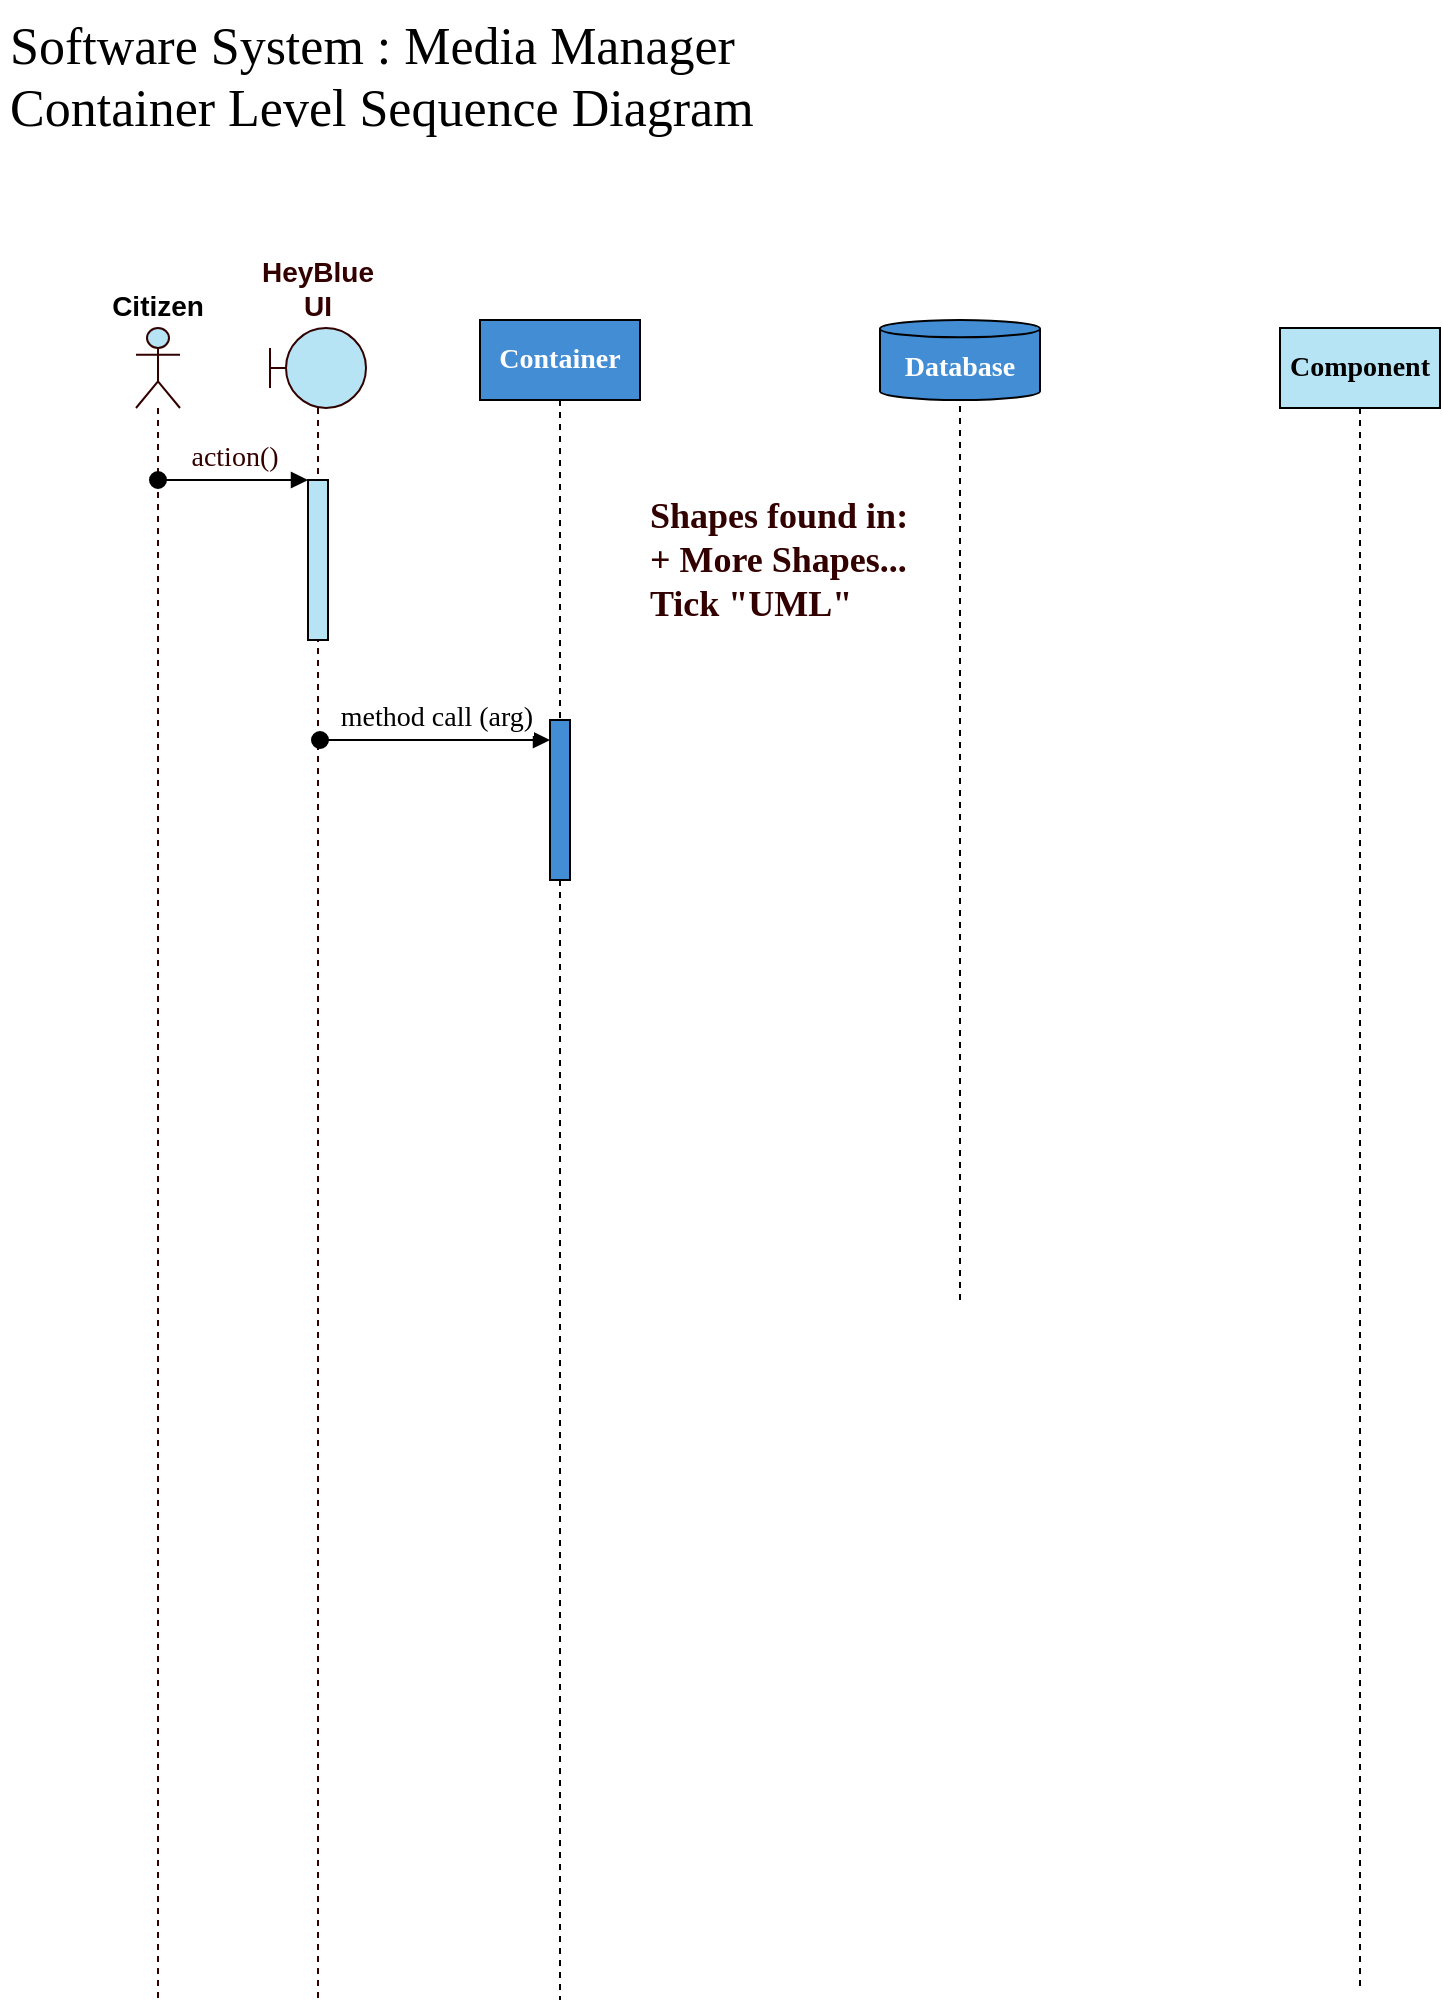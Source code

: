 <mxfile version="20.3.0" type="device" pages="2"><diagram id="dyyTJG3tjyzLi3ZUIQ_5" name="Sequence Diagram"><mxGraphModel dx="1400" dy="980" grid="1" gridSize="10" guides="1" tooltips="1" connect="1" arrows="1" fold="1" page="1" pageScale="1" pageWidth="827" pageHeight="1169" math="0" shadow="0"><root><mxCell id="0"/><mxCell id="1" parent="0"/><mxCell id="JyTqOSjy5YzT7c6qERYD-3" value="Software System : Media Manager&#10;Container Level Sequence Diagram" style="text;align=left;fontStyle=0;verticalAlign=top;spacingLeft=3;spacingRight=3;strokeColor=none;rotatable=0;points=[[0,0.5],[1,0.5]];portConstraint=eastwest;fontFamily=calibri;fontSize=26;" parent="1" vertex="1"><mxGeometry width="560" height="80" as="geometry"/></mxCell><mxCell id="JyTqOSjy5YzT7c6qERYD-25" value="Citizen" style="shape=umlLifeline;participant=umlActor;perimeter=lifelinePerimeter;whiteSpace=wrap;html=1;container=1;collapsible=0;recursiveResize=0;verticalAlign=bottom;spacingTop=36;outlineConnect=0;shadow=0;sketch=0;fontFamily=Helvetica;fontSize=14;fillColor=#B7E4F4;strokeColor=#330000;labelPosition=center;verticalLabelPosition=top;align=center;fontStyle=1" parent="1" vertex="1"><mxGeometry x="68" y="164" width="22" height="836" as="geometry"/></mxCell><mxCell id="JyTqOSjy5YzT7c6qERYD-26" value="&lt;b&gt;Container&lt;/b&gt;" style="shape=umlLifeline;perimeter=lifelinePerimeter;whiteSpace=wrap;html=1;container=1;collapsible=0;recursiveResize=0;outlineConnect=0;rounded=0;fillColor=#438DD5;fontFamily=calibri;fontSize=14;fontColor=#FFFFFF;size=40;" parent="1" vertex="1"><mxGeometry x="240" y="160" width="80" height="840" as="geometry"/></mxCell><mxCell id="JyTqOSjy5YzT7c6qERYD-45" value="" style="html=1;points=[];perimeter=orthogonalPerimeter;fontSize=28;fontFamily=calibri;fillColor=#438DD5;" parent="JyTqOSjy5YzT7c6qERYD-26" vertex="1"><mxGeometry x="35" y="200" width="10" height="80" as="geometry"/></mxCell><mxCell id="JyTqOSjy5YzT7c6qERYD-38" value="&lt;font color=&quot;#330000&quot; style=&quot;font-size: 14px;&quot;&gt;&lt;span style=&quot;font-size: 14px;&quot;&gt;&lt;span style=&quot;font-size: 14px;&quot;&gt;HeyBlue UI&lt;/span&gt;&lt;/span&gt;&lt;/font&gt;" style="shape=umlLifeline;participant=umlBoundary;perimeter=lifelinePerimeter;whiteSpace=wrap;html=1;container=1;collapsible=0;recursiveResize=0;verticalAlign=bottom;spacingTop=36;outlineConnect=0;strokeColor=#330000;fontSize=14;fontColor=#990000;fillColor=#B7E4F4;size=40;horizontal=1;labelPosition=center;verticalLabelPosition=top;align=center;fontStyle=1" parent="1" vertex="1"><mxGeometry x="135" y="164" width="48" height="836" as="geometry"/></mxCell><mxCell id="JyTqOSjy5YzT7c6qERYD-60" value="" style="html=1;points=[];perimeter=orthogonalPerimeter;rounded=0;fontFamily=calibri;fontSize=14;fontColor=#FFFFFF;fillColor=#B7E4F4;" parent="JyTqOSjy5YzT7c6qERYD-38" vertex="1"><mxGeometry x="19" y="76" width="10" height="80" as="geometry"/></mxCell><mxCell id="JyTqOSjy5YzT7c6qERYD-48" value="&lt;b&gt;Database&lt;/b&gt;" style="shape=cylinder3;whiteSpace=wrap;html=1;boundedLbl=1;backgroundOutline=1;size=4.333;rounded=1;fillColor=#438DD5;fontFamily=calibri;fontSize=14;fontColor=#FFFFFF;" parent="1" vertex="1"><mxGeometry x="440" y="160" width="80" height="40" as="geometry"/></mxCell><mxCell id="JyTqOSjy5YzT7c6qERYD-49" value="" style="endArrow=none;dashed=1;html=1;rounded=0;entryX=0.5;entryY=1;entryDx=0;entryDy=0;entryPerimeter=0;startArrow=none;fontFamily=calibri;fontSize=14;" parent="1" target="JyTqOSjy5YzT7c6qERYD-48" edge="1"><mxGeometry width="50" height="50" relative="1" as="geometry"><mxPoint x="480" y="650" as="sourcePoint"/><mxPoint x="505" y="350" as="targetPoint"/></mxGeometry></mxCell><mxCell id="JyTqOSjy5YzT7c6qERYD-46" value="method call (arg)" style="html=1;verticalAlign=bottom;startArrow=oval;endArrow=block;startSize=8;rounded=0;fontSize=14;fontFamily=calibri;" parent="1" target="JyTqOSjy5YzT7c6qERYD-45" edge="1"><mxGeometry relative="1" as="geometry"><mxPoint x="160" y="370" as="sourcePoint"/><Array as="points"/></mxGeometry></mxCell><mxCell id="JyTqOSjy5YzT7c6qERYD-57" value="&lt;b&gt;Component&lt;/b&gt;" style="shape=umlLifeline;perimeter=lifelinePerimeter;whiteSpace=wrap;html=1;container=1;collapsible=0;recursiveResize=0;outlineConnect=0;rounded=0;fillColor=#B7E4F4;fontFamily=calibri;fontSize=14;" parent="1" vertex="1"><mxGeometry x="640" y="164" width="80" height="830" as="geometry"/></mxCell><mxCell id="JyTqOSjy5YzT7c6qERYD-61" value="&lt;font color=&quot;#330000&quot;&gt;action()&lt;/font&gt;" style="html=1;verticalAlign=bottom;startArrow=oval;endArrow=block;startSize=8;rounded=0;fontFamily=calibri;fontSize=14;fontColor=#FFFFFF;" parent="1" source="JyTqOSjy5YzT7c6qERYD-25" target="JyTqOSjy5YzT7c6qERYD-60" edge="1"><mxGeometry relative="1" as="geometry"><mxPoint x="94" y="240" as="sourcePoint"/><Array as="points"><mxPoint x="130" y="240"/></Array></mxGeometry></mxCell><mxCell id="JyTqOSjy5YzT7c6qERYD-62" value="Shapes found in:&#10;+ More Shapes...&#10;Tick &quot;UML&quot;" style="text;align=left;fontStyle=1;verticalAlign=top;spacingLeft=3;spacingRight=3;strokeColor=none;rotatable=0;points=[[0,0.5],[1,0.5]];portConstraint=eastwest;rounded=0;fontFamily=calibri;fontSize=18;fontColor=#330000;fillColor=none;" parent="1" vertex="1"><mxGeometry x="320" y="240" width="120" height="120" as="geometry"/></mxCell></root></mxGraphModel></diagram><diagram id="Ss4myY-h1j6u20gtiSMP" name="Data Model"><mxGraphModel dx="1185" dy="829" grid="1" gridSize="10" guides="1" tooltips="1" connect="1" arrows="1" fold="1" page="1" pageScale="1" pageWidth="827" pageHeight="1169" math="0" shadow="0"><root><mxCell id="0"/><mxCell id="1" parent="0"/><mxCell id="j2zI4D0f_A8aQtu5uX3W-4" value="Entity1" style="swimlane;childLayout=stackLayout;horizontal=1;startSize=30;horizontalStack=0;rounded=1;fontSize=16;fontStyle=1;strokeWidth=2;resizeParent=0;resizeLast=1;shadow=0;dashed=0;align=center;fontFamily=calibri;fillColor=#B7E4F4;" vertex="1" parent="1"><mxGeometry x="310" y="200" width="160" height="80" as="geometry"/></mxCell><mxCell id="j2zI4D0f_A8aQtu5uX3W-5" value="&lt;font face=&quot;calibri&quot;&gt;&amp;nbsp;+E1_pk&lt;/font&gt;" style="text;html=1;align=left;verticalAlign=top;resizable=0;points=[];autosize=1;strokeColor=none;fillColor=none;fontSize=16;fontFamily=Times New Roman;" vertex="1" parent="j2zI4D0f_A8aQtu5uX3W-4"><mxGeometry y="30" width="160" height="50" as="geometry"/></mxCell><mxCell id="j2zI4D0f_A8aQtu5uX3W-6" value="Entity2" style="swimlane;childLayout=stackLayout;horizontal=1;startSize=30;horizontalStack=0;rounded=1;fontSize=16;fontStyle=1;strokeWidth=2;resizeParent=0;resizeLast=1;shadow=0;dashed=0;align=center;fontFamily=calibri;fillColor=#B7E4F4;" vertex="1" parent="1"><mxGeometry x="310" y="360" width="160" height="160" as="geometry"><mxRectangle x="310" y="360" width="120" height="30" as="alternateBounds"/></mxGeometry></mxCell><mxCell id="j2zI4D0f_A8aQtu5uX3W-7" value="" style="endArrow=none;html=1;rounded=0;" edge="1" parent="j2zI4D0f_A8aQtu5uX3W-6"><mxGeometry width="50" height="50" relative="1" as="geometry"><mxPoint x="11" y="56" as="sourcePoint"/><mxPoint x="111" y="56" as="targetPoint"/></mxGeometry></mxCell><mxCell id="j2zI4D0f_A8aQtu5uX3W-8" value=" +E2_pk&#10; +E1_pk (FK) &#10; +Attributes" style="align=left;strokeColor=none;fillColor=none;spacingLeft=4;fontSize=16;verticalAlign=top;resizable=0;rotatable=0;part=1;rounded=1;fontFamily=calibri;fontStyle=0" vertex="1" parent="j2zI4D0f_A8aQtu5uX3W-6"><mxGeometry y="30" width="160" height="130" as="geometry"/></mxCell><mxCell id="j2zI4D0f_A8aQtu5uX3W-9" value="" style="fontSize=12;html=1;endArrow=ERzeroToMany;endFill=1;rounded=0;fontFamily=Times New Roman;exitX=0.5;exitY=1;exitDx=0;exitDy=0;startArrow=ERone;startFill=0;entryX=0.5;entryY=0;entryDx=0;entryDy=0;startSize=8;endSize=8;" edge="1" parent="1" source="j2zI4D0f_A8aQtu5uX3W-4" target="j2zI4D0f_A8aQtu5uX3W-6"><mxGeometry width="100" height="100" relative="1" as="geometry"><mxPoint x="240" y="485" as="sourcePoint"/><mxPoint x="320" y="485" as="targetPoint"/></mxGeometry></mxCell><mxCell id="j2zI4D0f_A8aQtu5uX3W-11" value="" style="shape=singleArrow;direction=south;whiteSpace=wrap;html=1;strokeColor=#330000;fontSize=11;fontColor=#330000;fillColor=#5ACFED;arrowWidth=0.444;arrowSize=0.312;" vertex="1" parent="1"><mxGeometry x="375" y="542" width="50" height="85" as="geometry"/></mxCell><mxCell id="j2zI4D0f_A8aQtu5uX3W-22" value="Example data, draw.io table or excel emf" style="text;align=center;fontStyle=1;verticalAlign=middle;spacingLeft=3;spacingRight=3;strokeColor=none;rotatable=0;points=[[0,0.5],[1,0.5]];portConstraint=eastwest;rounded=0;fontFamily=calibri;fontSize=18;fontColor=#FFFFFF;fillColor=#5ACFED;" vertex="1" parent="1"><mxGeometry x="200" y="670" width="370" height="26" as="geometry"/></mxCell><mxCell id="fDJf8m8AiJe0ZBXfzfUP-1" value="Software System : Media Manager&#10;Diagram : Container Level Data Model" style="text;align=left;fontStyle=0;verticalAlign=top;spacingLeft=3;spacingRight=3;strokeColor=none;rotatable=0;points=[[0,0.5],[1,0.5]];portConstraint=eastwest;fontFamily=calibri;fontSize=28;" vertex="1" parent="1"><mxGeometry width="710" height="80" as="geometry"/></mxCell></root></mxGraphModel></diagram></mxfile>